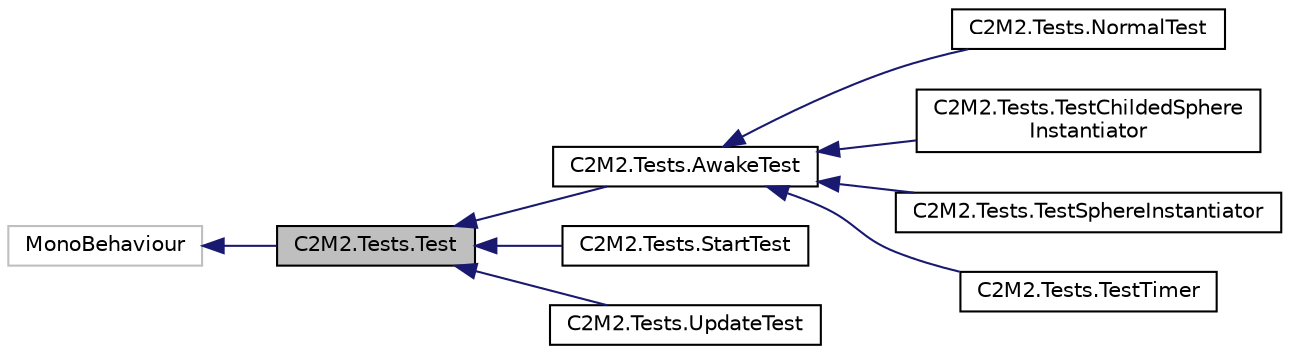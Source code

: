 digraph "C2M2.Tests.Test"
{
 // LATEX_PDF_SIZE
  edge [fontname="Helvetica",fontsize="10",labelfontname="Helvetica",labelfontsize="10"];
  node [fontname="Helvetica",fontsize="10",shape=record];
  rankdir="LR";
  Node1 [label="C2M2.Tests.Test",height=0.2,width=0.4,color="black", fillcolor="grey75", style="filled", fontcolor="black",tooltip=" "];
  Node2 -> Node1 [dir="back",color="midnightblue",fontsize="10",style="solid",fontname="Helvetica"];
  Node2 [label="MonoBehaviour",height=0.2,width=0.4,color="grey75", fillcolor="white", style="filled",tooltip=" "];
  Node1 -> Node3 [dir="back",color="midnightblue",fontsize="10",style="solid",fontname="Helvetica"];
  Node3 [label="C2M2.Tests.AwakeTest",height=0.2,width=0.4,color="black", fillcolor="white", style="filled",URL="$d1/d56/class_c2_m2_1_1_tests_1_1_awake_test.html",tooltip=" "];
  Node3 -> Node4 [dir="back",color="midnightblue",fontsize="10",style="solid",fontname="Helvetica"];
  Node4 [label="C2M2.Tests.NormalTest",height=0.2,width=0.4,color="black", fillcolor="white", style="filled",URL="$d6/d31/class_c2_m2_1_1_tests_1_1_normal_test.html",tooltip=" "];
  Node3 -> Node5 [dir="back",color="midnightblue",fontsize="10",style="solid",fontname="Helvetica"];
  Node5 [label="C2M2.Tests.TestChildedSphere\lInstantiator",height=0.2,width=0.4,color="black", fillcolor="white", style="filled",URL="$d1/db9/class_c2_m2_1_1_tests_1_1_test_childed_sphere_instantiator.html",tooltip=" "];
  Node3 -> Node6 [dir="back",color="midnightblue",fontsize="10",style="solid",fontname="Helvetica"];
  Node6 [label="C2M2.Tests.TestSphereInstantiator",height=0.2,width=0.4,color="black", fillcolor="white", style="filled",URL="$dc/d1e/class_c2_m2_1_1_tests_1_1_test_sphere_instantiator.html",tooltip=" "];
  Node3 -> Node7 [dir="back",color="midnightblue",fontsize="10",style="solid",fontname="Helvetica"];
  Node7 [label="C2M2.Tests.TestTimer",height=0.2,width=0.4,color="black", fillcolor="white", style="filled",URL="$dc/d2b/class_c2_m2_1_1_tests_1_1_test_timer.html",tooltip=" "];
  Node1 -> Node8 [dir="back",color="midnightblue",fontsize="10",style="solid",fontname="Helvetica"];
  Node8 [label="C2M2.Tests.StartTest",height=0.2,width=0.4,color="black", fillcolor="white", style="filled",URL="$dc/d78/class_c2_m2_1_1_tests_1_1_start_test.html",tooltip=" "];
  Node1 -> Node9 [dir="back",color="midnightblue",fontsize="10",style="solid",fontname="Helvetica"];
  Node9 [label="C2M2.Tests.UpdateTest",height=0.2,width=0.4,color="black", fillcolor="white", style="filled",URL="$d2/df1/class_c2_m2_1_1_tests_1_1_update_test.html",tooltip=" "];
}
